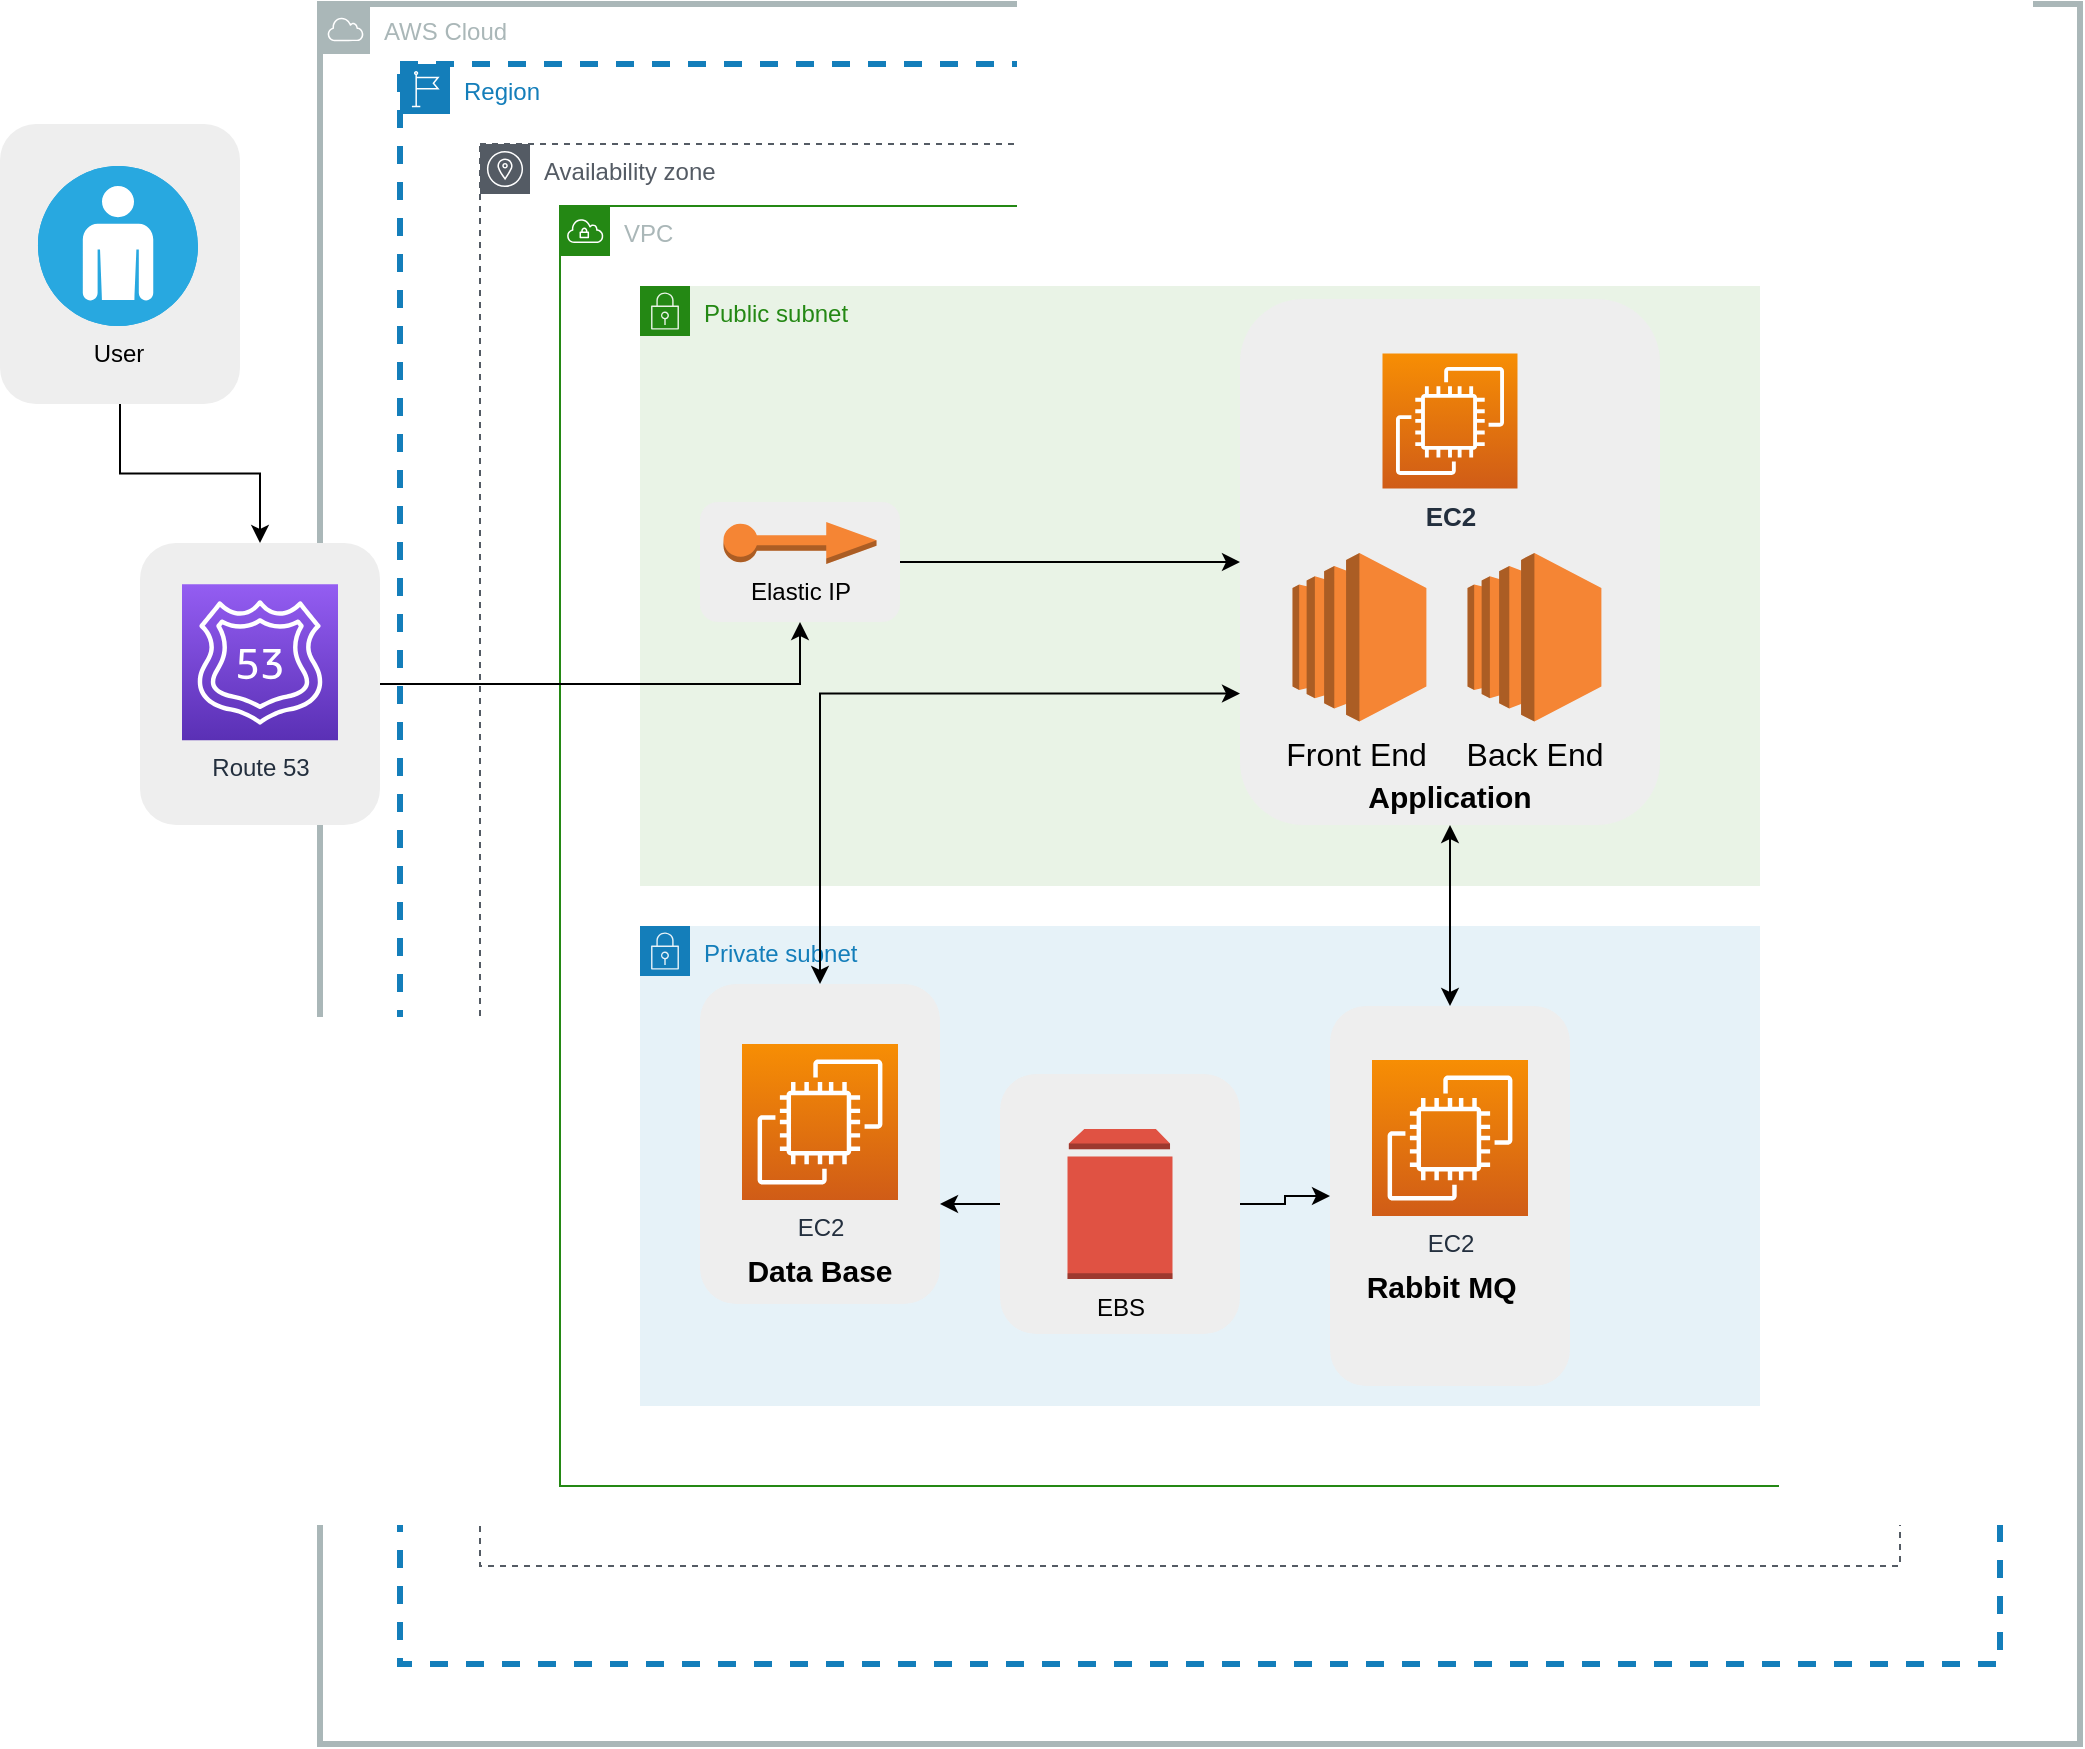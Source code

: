 <mxfile version="20.7.4" type="device"><diagram id="iRDD6qXLKo-N43202Q1I" name="Страница 1"><mxGraphModel dx="954" dy="591" grid="1" gridSize="10" guides="1" tooltips="1" connect="1" arrows="1" fold="1" page="1" pageScale="1" pageWidth="1654" pageHeight="1169" math="0" shadow="0"><root><mxCell id="0"/><mxCell id="1" parent="0"/><mxCell id="FtJs5_WAvqexIf7scZF0-97" value="AWS Cloud" style="sketch=0;outlineConnect=0;gradientColor=none;html=1;whiteSpace=wrap;fontSize=12;fontStyle=0;shape=mxgraph.aws4.group;grIcon=mxgraph.aws4.group_aws_cloud;strokeColor=#AAB7B8;fillColor=none;verticalAlign=top;align=left;spacingLeft=30;fontColor=#AAB7B8;dashed=0;labelBackgroundColor=none;strokeWidth=3;" parent="1" vertex="1"><mxGeometry x="320" y="50" width="880" height="870" as="geometry"/></mxCell><mxCell id="FtJs5_WAvqexIf7scZF0-95" value="Region" style="points=[[0,0],[0.25,0],[0.5,0],[0.75,0],[1,0],[1,0.25],[1,0.5],[1,0.75],[1,1],[0.75,1],[0.5,1],[0.25,1],[0,1],[0,0.75],[0,0.5],[0,0.25]];outlineConnect=0;gradientColor=none;html=1;whiteSpace=wrap;fontSize=12;fontStyle=0;container=1;pointerEvents=0;collapsible=0;recursiveResize=0;shape=mxgraph.aws4.group;grIcon=mxgraph.aws4.group_region;strokeColor=#147EBA;fillColor=none;verticalAlign=top;align=left;spacingLeft=30;fontColor=#147EBA;dashed=1;labelBackgroundColor=none;strokeWidth=3;" parent="1" vertex="1"><mxGeometry x="360" y="80" width="800" height="800" as="geometry"/></mxCell><mxCell id="FtJs5_WAvqexIf7scZF0-23" value="Availability zone" style="sketch=0;outlineConnect=0;gradientColor=none;html=1;whiteSpace=wrap;fontSize=12;fontStyle=0;shape=mxgraph.aws4.group;grIcon=mxgraph.aws4.group_availability_zone;strokeColor=#545B64;fillColor=none;verticalAlign=top;align=left;spacingLeft=30;fontColor=#545B64;dashed=1;" parent="1" vertex="1"><mxGeometry x="400" y="120" width="710" height="711" as="geometry"/></mxCell><mxCell id="FtJs5_WAvqexIf7scZF0-42" value="" style="group" parent="1" vertex="1" connectable="0"><mxGeometry x="160" y="110" width="120" height="140" as="geometry"/></mxCell><mxCell id="FtJs5_WAvqexIf7scZF0-43" value="" style="rounded=1;whiteSpace=wrap;html=1;fontSize=15;fillColor=#eeeeee;strokeColor=none;" parent="FtJs5_WAvqexIf7scZF0-42" vertex="1"><mxGeometry width="120.0" height="140.0" as="geometry"/></mxCell><mxCell id="FtJs5_WAvqexIf7scZF0-41" value="User" style="fillColor=#28A8E0;verticalLabelPosition=bottom;sketch=0;html=1;strokeColor=#ffffff;verticalAlign=top;align=center;points=[[0.145,0.145,0],[0.5,0,0],[0.855,0.145,0],[1,0.5,0],[0.855,0.855,0],[0.5,1,0],[0.145,0.855,0],[0,0.5,0]];pointerEvents=1;shape=mxgraph.cisco_safe.compositeIcon;bgIcon=ellipse;resIcon=mxgraph.cisco_safe.capability.user;fontSize=12;" parent="FtJs5_WAvqexIf7scZF0-42" vertex="1"><mxGeometry x="19" y="21" width="80" height="80" as="geometry"/></mxCell><mxCell id="FtJs5_WAvqexIf7scZF0-45" value="VPC" style="points=[[0,0],[0.25,0],[0.5,0],[0.75,0],[1,0],[1,0.25],[1,0.5],[1,0.75],[1,1],[0.75,1],[0.5,1],[0.25,1],[0,1],[0,0.75],[0,0.5],[0,0.25]];outlineConnect=0;gradientColor=none;html=1;whiteSpace=wrap;fontSize=12;fontStyle=0;container=1;pointerEvents=0;collapsible=0;recursiveResize=0;shape=mxgraph.aws4.group;grIcon=mxgraph.aws4.group_vpc;strokeColor=#248814;fillColor=none;verticalAlign=top;align=left;spacingLeft=30;fontColor=#AAB7B8;dashed=0;" parent="1" vertex="1"><mxGeometry x="440" y="151" width="640" height="640" as="geometry"/></mxCell><mxCell id="FtJs5_WAvqexIf7scZF0-46" value="Public subnet" style="points=[[0,0],[0.25,0],[0.5,0],[0.75,0],[1,0],[1,0.25],[1,0.5],[1,0.75],[1,1],[0.75,1],[0.5,1],[0.25,1],[0,1],[0,0.75],[0,0.5],[0,0.25]];outlineConnect=0;gradientColor=none;html=1;whiteSpace=wrap;fontSize=12;fontStyle=0;container=1;pointerEvents=0;collapsible=0;recursiveResize=0;shape=mxgraph.aws4.group;grIcon=mxgraph.aws4.group_security_group;grStroke=0;strokeColor=#248814;fillColor=#E9F3E6;verticalAlign=top;align=left;spacingLeft=30;fontColor=#248814;dashed=0;" parent="FtJs5_WAvqexIf7scZF0-45" vertex="1"><mxGeometry x="40" y="40" width="560" height="300" as="geometry"/></mxCell><mxCell id="FtJs5_WAvqexIf7scZF0-11" value="" style="group" parent="FtJs5_WAvqexIf7scZF0-45" vertex="1" connectable="0"><mxGeometry x="70" y="148" width="100" height="60" as="geometry"/></mxCell><mxCell id="FtJs5_WAvqexIf7scZF0-51" value="" style="group" parent="FtJs5_WAvqexIf7scZF0-11" vertex="1" connectable="0"><mxGeometry width="100" height="60" as="geometry"/></mxCell><mxCell id="FtJs5_WAvqexIf7scZF0-10" value="" style="rounded=1;whiteSpace=wrap;html=1;fontSize=15;fillColor=#eeeeee;strokeColor=none;" parent="FtJs5_WAvqexIf7scZF0-51" vertex="1"><mxGeometry width="100" height="60" as="geometry"/></mxCell><mxCell id="FtJs5_WAvqexIf7scZF0-9" value="Elastic IP" style="outlineConnect=0;dashed=0;verticalLabelPosition=bottom;verticalAlign=top;align=center;html=1;shape=mxgraph.aws3.elastic_ip;fillColor=#F58534;gradientColor=none;" parent="FtJs5_WAvqexIf7scZF0-51" vertex="1"><mxGeometry x="11.75" y="10" width="76.5" height="21" as="geometry"/></mxCell><mxCell id="FtJs5_WAvqexIf7scZF0-67" value="Private subnet" style="points=[[0,0],[0.25,0],[0.5,0],[0.75,0],[1,0],[1,0.25],[1,0.5],[1,0.75],[1,1],[0.75,1],[0.5,1],[0.25,1],[0,1],[0,0.75],[0,0.5],[0,0.25]];outlineConnect=0;gradientColor=none;html=1;whiteSpace=wrap;fontSize=12;fontStyle=0;container=1;pointerEvents=0;collapsible=0;recursiveResize=0;shape=mxgraph.aws4.group;grIcon=mxgraph.aws4.group_security_group;grStroke=0;strokeColor=#147EBA;fillColor=#E6F2F8;verticalAlign=top;align=left;spacingLeft=30;fontColor=#147EBA;dashed=0;labelBackgroundColor=none;strokeWidth=3;" parent="FtJs5_WAvqexIf7scZF0-45" vertex="1"><mxGeometry x="40" y="360" width="560" height="240" as="geometry"/></mxCell><mxCell id="FtJs5_WAvqexIf7scZF0-47" value="" style="group;labelBackgroundColor=none;" parent="1" vertex="1" connectable="0"><mxGeometry x="780" y="197.5" width="210" height="263" as="geometry"/></mxCell><mxCell id="FtJs5_WAvqexIf7scZF0-48" value="&lt;b&gt;&lt;br&gt;&lt;br&gt;&lt;br&gt;&lt;br&gt;&lt;br&gt;&lt;br&gt;&lt;br&gt;&lt;br&gt;&lt;br&gt;&lt;br&gt;&lt;br&gt;&lt;br&gt;&lt;br&gt;Application&lt;br&gt;&lt;/b&gt;" style="rounded=1;whiteSpace=wrap;html=1;fontSize=15;fillColor=#eeeeee;strokeColor=none;" parent="FtJs5_WAvqexIf7scZF0-47" vertex="1"><mxGeometry width="210.0" height="263" as="geometry"/></mxCell><mxCell id="FtJs5_WAvqexIf7scZF0-87" value="EC2" style="sketch=0;points=[[0,0,0],[0.25,0,0],[0.5,0,0],[0.75,0,0],[1,0,0],[0,1,0],[0.25,1,0],[0.5,1,0],[0.75,1,0],[1,1,0],[0,0.25,0],[0,0.5,0],[0,0.75,0],[1,0.25,0],[1,0.5,0],[1,0.75,0]];outlineConnect=0;fontColor=#232F3E;gradientColor=#F78E04;gradientDirection=north;fillColor=#D05C17;strokeColor=#ffffff;dashed=0;verticalLabelPosition=bottom;verticalAlign=top;align=center;html=1;fontSize=13;fontStyle=1;aspect=fixed;shape=mxgraph.aws4.resourceIcon;resIcon=mxgraph.aws4.ec2;" parent="FtJs5_WAvqexIf7scZF0-47" vertex="1"><mxGeometry x="71.246" y="27.21" width="67.5" height="67.5" as="geometry"/></mxCell><mxCell id="FtJs5_WAvqexIf7scZF0-91" value="Back End" style="outlineConnect=0;dashed=0;verticalLabelPosition=bottom;verticalAlign=top;align=center;html=1;shape=mxgraph.aws3.ec2;fillColor=#F58534;gradientColor=none;labelBackgroundColor=none;strokeColor=#248814;strokeWidth=3;fontSize=16;" parent="FtJs5_WAvqexIf7scZF0-47" vertex="1"><mxGeometry x="113.75" y="126.966" width="66.938" height="84.341" as="geometry"/></mxCell><mxCell id="FtJs5_WAvqexIf7scZF0-90" value="Front End&amp;nbsp;&lt;br&gt;" style="outlineConnect=0;dashed=0;verticalLabelPosition=bottom;verticalAlign=top;align=center;html=1;shape=mxgraph.aws3.ec2;fillColor=#F58534;gradientColor=none;labelBackgroundColor=none;strokeColor=#248814;strokeWidth=3;fontSize=16;" parent="FtJs5_WAvqexIf7scZF0-47" vertex="1"><mxGeometry x="26.25" y="126.966" width="66.938" height="84.341" as="geometry"/></mxCell><mxCell id="FtJs5_WAvqexIf7scZF0-61" style="edgeStyle=orthogonalEdgeStyle;rounded=0;orthogonalLoop=1;jettySize=auto;html=1;exitX=0.5;exitY=1;exitDx=0;exitDy=0;entryX=0.5;entryY=0;entryDx=0;entryDy=0;fontSize=12;" parent="1" source="FtJs5_WAvqexIf7scZF0-43" target="FtJs5_WAvqexIf7scZF0-53" edge="1"><mxGeometry relative="1" as="geometry"/></mxCell><mxCell id="FtJs5_WAvqexIf7scZF0-62" style="edgeStyle=orthogonalEdgeStyle;rounded=0;orthogonalLoop=1;jettySize=auto;html=1;exitX=1;exitY=0.5;exitDx=0;exitDy=0;entryX=0.5;entryY=1;entryDx=0;entryDy=0;fontSize=12;" parent="1" source="FtJs5_WAvqexIf7scZF0-53" target="FtJs5_WAvqexIf7scZF0-10" edge="1"><mxGeometry relative="1" as="geometry"/></mxCell><mxCell id="FtJs5_WAvqexIf7scZF0-65" style="edgeStyle=orthogonalEdgeStyle;rounded=0;orthogonalLoop=1;jettySize=auto;html=1;exitX=1;exitY=0.5;exitDx=0;exitDy=0;entryX=0;entryY=0.5;entryDx=0;entryDy=0;fontSize=12;" parent="1" source="FtJs5_WAvqexIf7scZF0-10" target="FtJs5_WAvqexIf7scZF0-48" edge="1"><mxGeometry relative="1" as="geometry"/></mxCell><mxCell id="FtJs5_WAvqexIf7scZF0-18" value="" style="group" parent="1" vertex="1" connectable="0"><mxGeometry x="510" y="540" width="120" height="160" as="geometry"/></mxCell><mxCell id="FtJs5_WAvqexIf7scZF0-7" value="&lt;b&gt;&lt;br&gt;&lt;br&gt;&lt;br&gt;&lt;br&gt;&lt;br&gt;&lt;br&gt;&lt;br&gt;Data Base&lt;br&gt;&lt;/b&gt;" style="rounded=1;whiteSpace=wrap;html=1;fontSize=15;fillColor=#eeeeee;strokeColor=none;" parent="FtJs5_WAvqexIf7scZF0-18" vertex="1"><mxGeometry width="120" height="160" as="geometry"/></mxCell><mxCell id="FtJs5_WAvqexIf7scZF0-8" value="EC2" style="sketch=0;points=[[0,0,0],[0.25,0,0],[0.5,0,0],[0.75,0,0],[1,0,0],[0,1,0],[0.25,1,0],[0.5,1,0],[0.75,1,0],[1,1,0],[0,0.25,0],[0,0.5,0],[0,0.75,0],[1,0.25,0],[1,0.5,0],[1,0.75,0]];outlineConnect=0;fontColor=#232F3E;gradientColor=#F78E04;gradientDirection=north;fillColor=#D05C17;strokeColor=#ffffff;dashed=0;verticalLabelPosition=bottom;verticalAlign=top;align=center;html=1;fontSize=12;fontStyle=0;aspect=fixed;shape=mxgraph.aws4.resourceIcon;resIcon=mxgraph.aws4.ec2;" parent="FtJs5_WAvqexIf7scZF0-18" vertex="1"><mxGeometry x="21" y="30" width="78" height="78" as="geometry"/></mxCell><mxCell id="FtJs5_WAvqexIf7scZF0-82" value="" style="group" parent="1" vertex="1" connectable="0"><mxGeometry x="660" y="585" width="120" height="130" as="geometry"/></mxCell><mxCell id="FtJs5_WAvqexIf7scZF0-81" value="&lt;b&gt;&lt;br&gt;&lt;br&gt;&lt;br&gt;&lt;br&gt;&lt;br&gt;&lt;br&gt;&lt;br&gt;&lt;/b&gt;" style="rounded=1;whiteSpace=wrap;html=1;fontSize=15;fillColor=#eeeeee;strokeColor=none;" parent="FtJs5_WAvqexIf7scZF0-82" vertex="1"><mxGeometry width="120" height="130" as="geometry"/></mxCell><mxCell id="FtJs5_WAvqexIf7scZF0-80" value="EBS" style="outlineConnect=0;dashed=0;verticalLabelPosition=bottom;verticalAlign=top;align=center;html=1;shape=mxgraph.aws3.volume;fillColor=#E05243;gradientColor=none;labelBackgroundColor=none;strokeColor=#248814;strokeWidth=3;fontSize=12;" parent="FtJs5_WAvqexIf7scZF0-82" vertex="1"><mxGeometry x="33.75" y="27.5" width="52.5" height="75" as="geometry"/></mxCell><mxCell id="FtJs5_WAvqexIf7scZF0-83" value="" style="group" parent="1" vertex="1" connectable="0"><mxGeometry x="825" y="551" width="120" height="190" as="geometry"/></mxCell><mxCell id="FtJs5_WAvqexIf7scZF0-84" value="&lt;b&gt;&lt;br&gt;&lt;br&gt;&lt;br&gt;&lt;br&gt;&lt;br&gt;&lt;br&gt;Rabbit MQ&amp;nbsp;&amp;nbsp;&lt;br&gt;&lt;br&gt;&lt;/b&gt;" style="rounded=1;whiteSpace=wrap;html=1;fontSize=15;fillColor=#eeeeee;strokeColor=none;" parent="FtJs5_WAvqexIf7scZF0-83" vertex="1"><mxGeometry width="120" height="190" as="geometry"/></mxCell><mxCell id="FtJs5_WAvqexIf7scZF0-85" value="EC2" style="sketch=0;points=[[0,0,0],[0.25,0,0],[0.5,0,0],[0.75,0,0],[1,0,0],[0,1,0],[0.25,1,0],[0.5,1,0],[0.75,1,0],[1,1,0],[0,0.25,0],[0,0.5,0],[0,0.75,0],[1,0.25,0],[1,0.5,0],[1,0.75,0]];outlineConnect=0;fontColor=#232F3E;gradientColor=#F78E04;gradientDirection=north;fillColor=#D05C17;strokeColor=#ffffff;dashed=0;verticalLabelPosition=bottom;verticalAlign=top;align=center;html=1;fontSize=12;fontStyle=0;aspect=fixed;shape=mxgraph.aws4.resourceIcon;resIcon=mxgraph.aws4.ec2;" parent="FtJs5_WAvqexIf7scZF0-83" vertex="1"><mxGeometry x="21" y="27" width="78" height="78" as="geometry"/></mxCell><mxCell id="FtJs5_WAvqexIf7scZF0-93" style="edgeStyle=orthogonalEdgeStyle;rounded=0;orthogonalLoop=1;jettySize=auto;html=1;exitX=0.5;exitY=1;exitDx=0;exitDy=0;entryX=0.5;entryY=0;entryDx=0;entryDy=0;fontSize=16;startArrow=classic;startFill=1;" parent="1" source="FtJs5_WAvqexIf7scZF0-48" target="FtJs5_WAvqexIf7scZF0-84" edge="1"><mxGeometry relative="1" as="geometry"/></mxCell><mxCell id="FtJs5_WAvqexIf7scZF0-94" style="edgeStyle=orthogonalEdgeStyle;rounded=0;orthogonalLoop=1;jettySize=auto;html=1;exitX=0;exitY=0.75;exitDx=0;exitDy=0;entryX=0.5;entryY=0;entryDx=0;entryDy=0;fontSize=16;startArrow=classic;startFill=1;" parent="1" source="FtJs5_WAvqexIf7scZF0-48" target="FtJs5_WAvqexIf7scZF0-7" edge="1"><mxGeometry relative="1" as="geometry"><Array as="points"><mxPoint x="570" y="395"/></Array></mxGeometry></mxCell><mxCell id="FtJs5_WAvqexIf7scZF0-53" value="&lt;span style=&quot;color: rgba(0, 0, 0, 0); font-family: monospace; font-size: 0px; text-align: start;&quot;&gt;%3CmxGraphModel%3E%3Croot%3E%3CmxCell%20id%3D%220%22%2F%3E%3CmxCell%20id%3D%221%22%20parent%3D%220%22%2F%3E%3CmxCell%20id%3D%222%22%20value%3D%22%22%20style%3D%22group%22%20vertex%3D%221%22%20connectable%3D%220%22%20parent%3D%221%22%3E%3CmxGeometry%20x%3D%222120%22%20y%3D%22630%22%20width%3D%22120%22%20height%3D%22160%22%20as%3D%22geometry%22%2F%3E%3C%2FmxCell%3E%3CmxCell%20id%3D%223%22%20value%3D%22%26lt%3Bb%26gt%3B%26lt%3Bbr%26gt%3B%26lt%3Bbr%26gt%3B%26lt%3Bbr%26gt%3B%26lt%3Bbr%26gt%3B%26lt%3Bbr%26gt%3B%26lt%3Bbr%26gt%3B%26lt%3Bbr%26gt%3BBack%20End%26lt%3Bbr%26gt%3B%26lt%3B%2Fb%26gt%3B%22%20style%3D%22rounded%3D1%3BwhiteSpace%3Dwrap%3Bhtml%3D1%3BfontSize%3D15%3BfillColor%3D%23eeeeee%3BstrokeColor%3Dnone%3B%22%20vertex%3D%221%22%20parent%3D%222%22%3E%3CmxGeometry%20width%3D%22120%22%20height%3D%22160%22%20as%3D%22geometry%22%2F%3E%3C%2FmxCell%3E%3CmxCell%20id%3D%224%22%20value%3D%22EC2%22%20style%3D%22sketch%3D0%3Bpoints%3D%5B%5B0%2C0%2C0%5D%2C%5B0.25%2C0%2C0%5D%2C%5B0.5%2C0%2C0%5D%2C%5B0.75%2C0%2C0%5D%2C%5B1%2C0%2C0%5D%2C%5B0%2C1%2C0%5D%2C%5B0.25%2C1%2C0%5D%2C%5B0.5%2C1%2C0%5D%2C%5B0.75%2C1%2C0%5D%2C%5B1%2C1%2C0%5D%2C%5B0%2C0.25%2C0%5D%2C%5B0%2C0.5%2C0%5D%2C%5B0%2C0.75%2C0%5D%2C%5B1%2C0.25%2C0%5D%2C%5B1%2C0.5%2C0%5D%2C%5B1%2C0.75%2C0%5D%5D%3BoutlineConnect%3D0%3BfontColor%3D%23232F3E%3BgradientColor%3D%23F78E04%3BgradientDirection%3Dnorth%3BfillColor%3D%23D05C17%3BstrokeColor%3D%23ffffff%3Bdashed%3D0%3BverticalLabelPosition%3Dbottom%3BverticalAlign%3Dtop%3Balign%3Dcenter%3Bhtml%3D1%3BfontSize%3D12%3BfontStyle%3D0%3Baspect%3Dfixed%3Bshape%3Dmxgraph.aws4.resourceIcon%3BresIcon%3Dmxgraph.aws4.ec2%3B%22%20vertex%3D%221%22%20parent%3D%222%22%3E%3CmxGeometry%20x%3D%2221%22%20y%3D%2230%22%20width%3D%2278%22%20height%3D%2278%22%20as%3D%22geometry%22%2F%3E%3C%2FmxCell%3E%3C%2Froot%3E%3C%2FmxGraphModel%3E&lt;/span&gt;" style="rounded=1;whiteSpace=wrap;html=1;fontSize=15;fillColor=#eeeeee;strokeColor=none;" parent="1" vertex="1"><mxGeometry x="230" y="319.5" width="120.0" height="141.0" as="geometry"/></mxCell><mxCell id="FtJs5_WAvqexIf7scZF0-38" value="Route 53" style="sketch=0;points=[[0,0,0],[0.25,0,0],[0.5,0,0],[0.75,0,0],[1,0,0],[0,1,0],[0.25,1,0],[0.5,1,0],[0.75,1,0],[1,1,0],[0,0.25,0],[0,0.5,0],[0,0.75,0],[1,0.25,0],[1,0.5,0],[1,0.75,0]];outlineConnect=0;fontColor=#232F3E;gradientColor=#945DF2;gradientDirection=north;fillColor=#5A30B5;strokeColor=#ffffff;dashed=0;verticalLabelPosition=bottom;verticalAlign=top;align=center;html=1;fontSize=12;fontStyle=0;aspect=fixed;shape=mxgraph.aws4.resourceIcon;resIcon=mxgraph.aws4.route_53;" parent="1" vertex="1"><mxGeometry x="251" y="340.143" width="78" height="78" as="geometry"/></mxCell><mxCell id="9rtGumIVYcAmOuaHkQt--1" style="edgeStyle=orthogonalEdgeStyle;rounded=0;orthogonalLoop=1;jettySize=auto;html=1;exitX=0;exitY=0.5;exitDx=0;exitDy=0;" parent="1" source="FtJs5_WAvqexIf7scZF0-81" edge="1"><mxGeometry relative="1" as="geometry"><mxPoint x="630" y="650" as="targetPoint"/></mxGeometry></mxCell><mxCell id="9rtGumIVYcAmOuaHkQt--2" style="edgeStyle=orthogonalEdgeStyle;rounded=0;orthogonalLoop=1;jettySize=auto;html=1;exitX=1;exitY=0.5;exitDx=0;exitDy=0;entryX=0;entryY=0.5;entryDx=0;entryDy=0;" parent="1" source="FtJs5_WAvqexIf7scZF0-81" target="FtJs5_WAvqexIf7scZF0-84" edge="1"><mxGeometry relative="1" as="geometry"/></mxCell></root></mxGraphModel></diagram></mxfile>